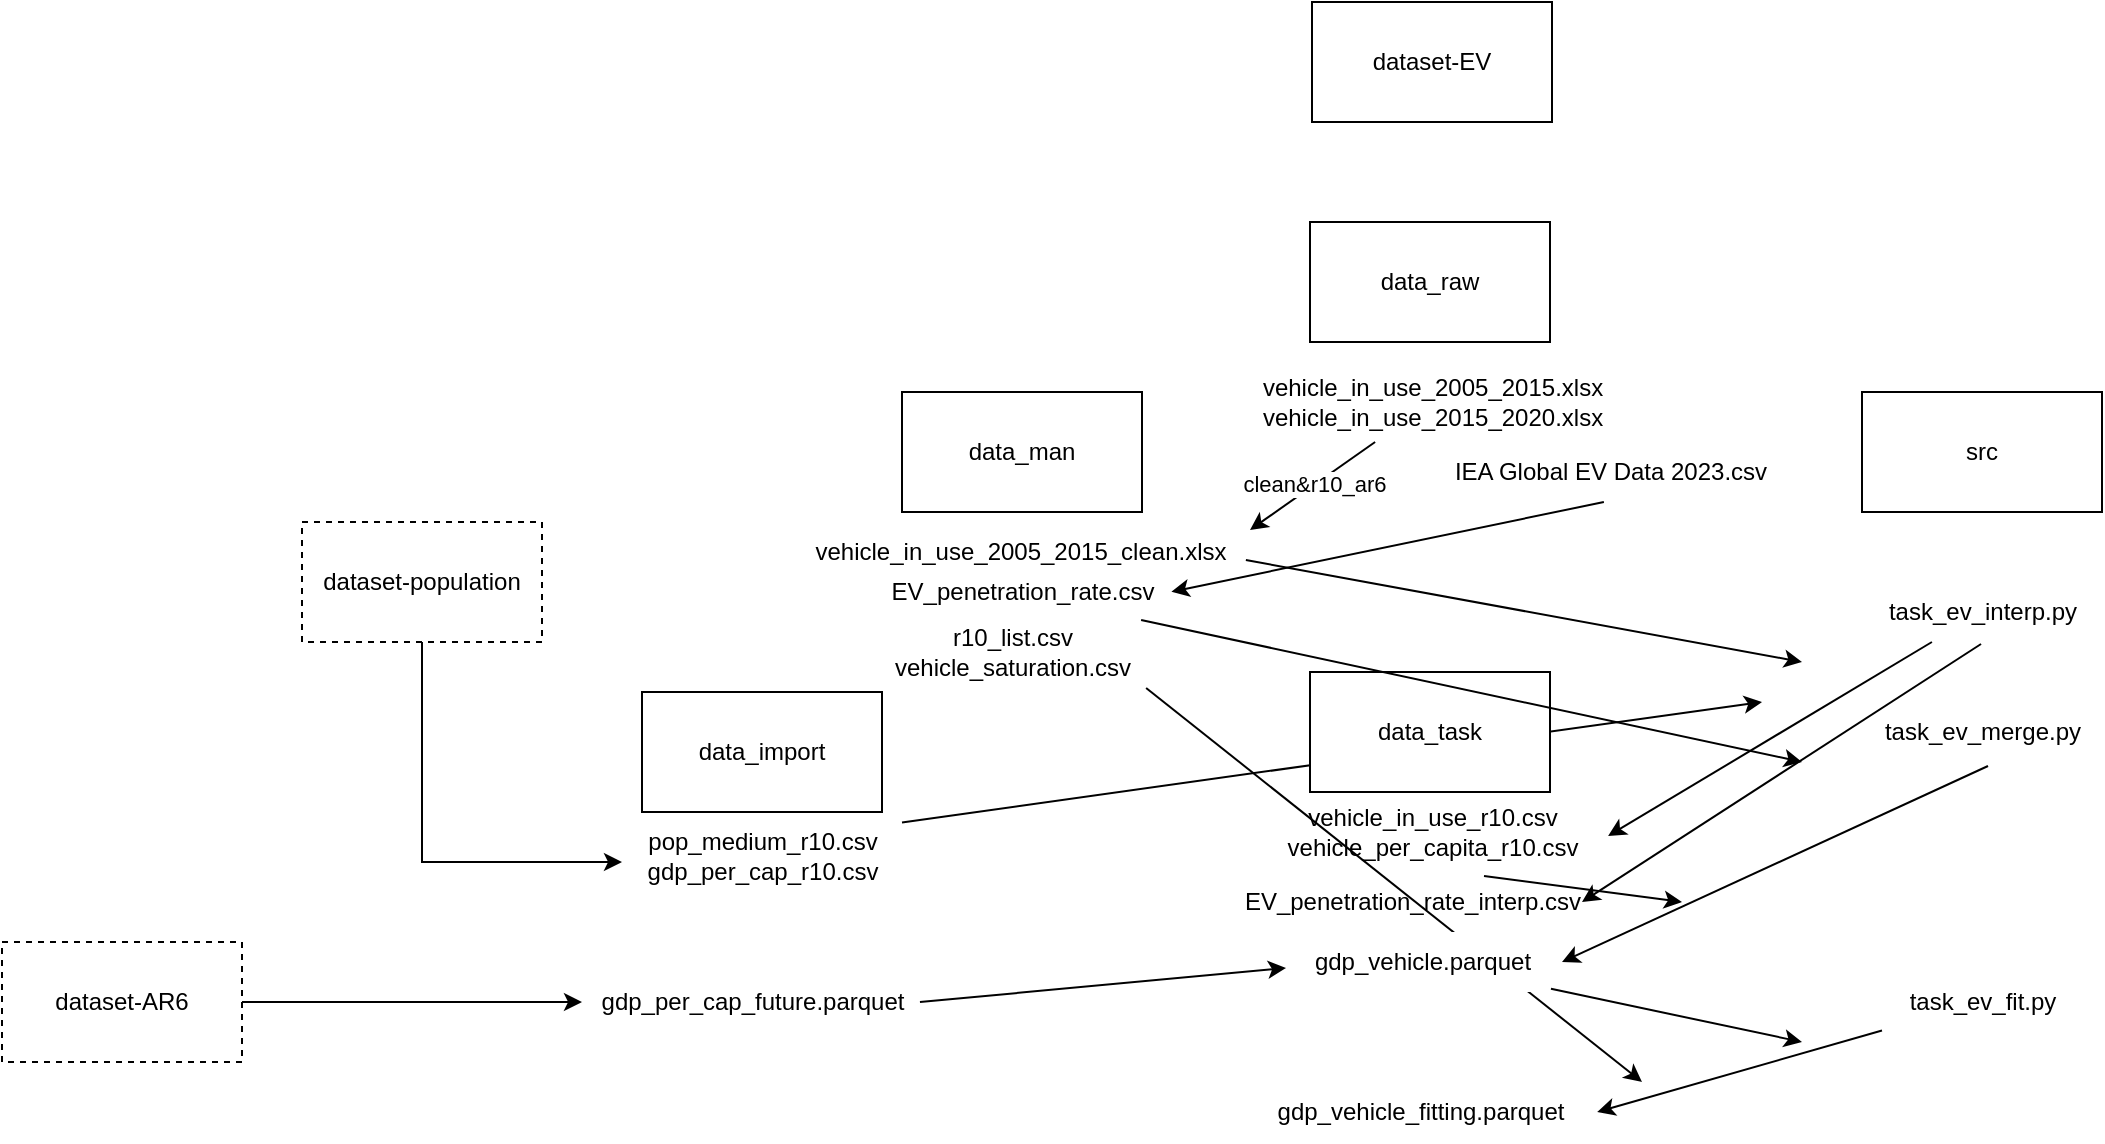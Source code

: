 <mxfile version="22.1.18" type="device">
  <diagram name="Page-1" id="Z24IuPrhDwBY0-ZQbRCA">
    <mxGraphModel dx="1229" dy="1451" grid="1" gridSize="10" guides="1" tooltips="1" connect="1" arrows="1" fold="1" page="1" pageScale="1" pageWidth="827" pageHeight="1169" math="0" shadow="0">
      <root>
        <mxCell id="0" />
        <mxCell id="1" parent="0" />
        <mxCell id="tiek8Za3D-JlFyLIjHAd-11" value="" style="endArrow=classic;html=1;rounded=0;exitX=0.979;exitY=0.949;exitDx=0;exitDy=0;exitPerimeter=0;" parent="1" source="tiek8Za3D-JlFyLIjHAd-10" edge="1">
          <mxGeometry width="50" height="50" relative="1" as="geometry">
            <mxPoint x="251.86" y="299.04" as="sourcePoint" />
            <mxPoint x="520" y="490" as="targetPoint" />
          </mxGeometry>
        </mxCell>
        <mxCell id="1w62KZlR1Oq3MYPWtMm6-3" value="" style="endArrow=classic;html=1;rounded=0;" parent="1" source="1w62KZlR1Oq3MYPWtMm6-2" edge="1">
          <mxGeometry width="50" height="50" relative="1" as="geometry">
            <mxPoint x="330" y="300" as="sourcePoint" />
            <mxPoint x="580" y="300" as="targetPoint" />
          </mxGeometry>
        </mxCell>
        <mxCell id="nlSuQ021Uz758ZtKiS2r-5" value="" style="endArrow=classic;html=1;rounded=0;exitX=0.991;exitY=0.633;exitDx=0;exitDy=0;exitPerimeter=0;" parent="1" source="-Z4zkl6qQeAbOGGAQlyC-5" edge="1">
          <mxGeometry width="50" height="50" relative="1" as="geometry">
            <mxPoint x="550" y="390" as="sourcePoint" />
            <mxPoint x="600" y="280" as="targetPoint" />
          </mxGeometry>
        </mxCell>
        <mxCell id="-Z4zkl6qQeAbOGGAQlyC-1" value="dataset-EV" style="rounded=0;whiteSpace=wrap;html=1;" parent="1" vertex="1">
          <mxGeometry x="355" y="-50" width="120" height="60" as="geometry" />
        </mxCell>
        <mxCell id="-Z4zkl6qQeAbOGGAQlyC-2" value="data_raw" style="rounded=0;whiteSpace=wrap;html=1;" parent="1" vertex="1">
          <mxGeometry x="354" y="60" width="120" height="60" as="geometry" />
        </mxCell>
        <mxCell id="-Z4zkl6qQeAbOGGAQlyC-3" value="data_task" style="rounded=0;whiteSpace=wrap;html=1;" parent="1" vertex="1">
          <mxGeometry x="354" y="285" width="120" height="60" as="geometry" />
        </mxCell>
        <mxCell id="-Z4zkl6qQeAbOGGAQlyC-4" value="data_man" style="rounded=0;whiteSpace=wrap;html=1;" parent="1" vertex="1">
          <mxGeometry x="150" y="145" width="120" height="60" as="geometry" />
        </mxCell>
        <mxCell id="-Z4zkl6qQeAbOGGAQlyC-5" value="vehicle_in_use_2005_2015_clean.xlsx" style="text;html=1;align=center;verticalAlign=middle;resizable=0;points=[];autosize=1;strokeColor=none;fillColor=none;" parent="1" vertex="1">
          <mxGeometry x="94" y="210" width="230" height="30" as="geometry" />
        </mxCell>
        <mxCell id="-Z4zkl6qQeAbOGGAQlyC-6" value="vehicle_in_use_2005_2015.xlsx&lt;br&gt;vehicle_in_use_2015_2020.xlsx" style="text;html=1;align=center;verticalAlign=middle;resizable=0;points=[];autosize=1;strokeColor=none;fillColor=none;" parent="1" vertex="1">
          <mxGeometry x="320" y="130" width="190" height="40" as="geometry" />
        </mxCell>
        <mxCell id="-Z4zkl6qQeAbOGGAQlyC-7" value="" style="endArrow=classic;html=1;rounded=0;entryX=1;entryY=0.133;entryDx=0;entryDy=0;entryPerimeter=0;" parent="1" source="-Z4zkl6qQeAbOGGAQlyC-6" target="-Z4zkl6qQeAbOGGAQlyC-5" edge="1">
          <mxGeometry width="50" height="50" relative="1" as="geometry">
            <mxPoint x="290" y="280" as="sourcePoint" />
            <mxPoint x="280" y="270" as="targetPoint" />
          </mxGeometry>
        </mxCell>
        <mxCell id="-Z4zkl6qQeAbOGGAQlyC-8" value="clean&amp;amp;r10_ar6" style="edgeLabel;html=1;align=center;verticalAlign=middle;resizable=0;points=[];" parent="-Z4zkl6qQeAbOGGAQlyC-7" vertex="1" connectable="0">
          <mxGeometry x="-0.027" y="-1" relative="1" as="geometry">
            <mxPoint as="offset" />
          </mxGeometry>
        </mxCell>
        <mxCell id="nlSuQ021Uz758ZtKiS2r-1" value="src" style="rounded=0;whiteSpace=wrap;html=1;" parent="1" vertex="1">
          <mxGeometry x="630" y="145" width="120" height="60" as="geometry" />
        </mxCell>
        <mxCell id="nlSuQ021Uz758ZtKiS2r-2" value="task_ev_interp.py" style="text;html=1;align=center;verticalAlign=middle;resizable=0;points=[];autosize=1;strokeColor=none;fillColor=none;" parent="1" vertex="1">
          <mxGeometry x="630" y="240" width="120" height="30" as="geometry" />
        </mxCell>
        <mxCell id="nlSuQ021Uz758ZtKiS2r-4" value="" style="endArrow=classic;html=1;rounded=0;entryX=1.018;entryY=0.55;entryDx=0;entryDy=0;entryPerimeter=0;" parent="1" source="nlSuQ021Uz758ZtKiS2r-2" target="nlSuQ021Uz758ZtKiS2r-6" edge="1">
          <mxGeometry width="50" height="50" relative="1" as="geometry">
            <mxPoint x="730" y="210" as="sourcePoint" />
            <mxPoint x="490" y="385" as="targetPoint" />
          </mxGeometry>
        </mxCell>
        <mxCell id="nlSuQ021Uz758ZtKiS2r-6" value="vehicle_in_use_r10.csv&lt;br&gt;vehicle_per_capita_r10.csv" style="text;html=1;align=center;verticalAlign=middle;resizable=0;points=[];autosize=1;strokeColor=none;fillColor=none;" parent="1" vertex="1">
          <mxGeometry x="330" y="345" width="170" height="40" as="geometry" />
        </mxCell>
        <mxCell id="1w62KZlR1Oq3MYPWtMm6-1" value="data_import" style="rounded=0;whiteSpace=wrap;html=1;" parent="1" vertex="1">
          <mxGeometry x="20" y="295" width="120" height="60" as="geometry" />
        </mxCell>
        <mxCell id="1w62KZlR1Oq3MYPWtMm6-2" value="pop_medium_r10.csv" style="text;html=1;align=center;verticalAlign=middle;resizable=0;points=[];autosize=1;strokeColor=none;fillColor=none;" parent="1" vertex="1">
          <mxGeometry x="10" y="355" width="140" height="30" as="geometry" />
        </mxCell>
        <mxCell id="1w62KZlR1Oq3MYPWtMm6-5" style="edgeStyle=orthogonalEdgeStyle;rounded=0;orthogonalLoop=1;jettySize=auto;html=1;exitX=0.5;exitY=1;exitDx=0;exitDy=0;" parent="1" source="1w62KZlR1Oq3MYPWtMm6-4" target="1w62KZlR1Oq3MYPWtMm6-2" edge="1">
          <mxGeometry relative="1" as="geometry">
            <Array as="points">
              <mxPoint x="-90" y="380" />
            </Array>
          </mxGeometry>
        </mxCell>
        <mxCell id="1w62KZlR1Oq3MYPWtMm6-4" value="dataset-population" style="rounded=0;whiteSpace=wrap;html=1;dashed=1;" parent="1" vertex="1">
          <mxGeometry x="-150" y="210" width="120" height="60" as="geometry" />
        </mxCell>
        <mxCell id="1w62KZlR1Oq3MYPWtMm6-6" value="gdp_per_cap_r10.csv" style="text;html=1;align=center;verticalAlign=middle;resizable=0;points=[];autosize=1;strokeColor=none;fillColor=none;" parent="1" vertex="1">
          <mxGeometry x="10" y="370" width="140" height="30" as="geometry" />
        </mxCell>
        <mxCell id="MhJfrSOFL63xfzxJtakg-4" style="edgeStyle=orthogonalEdgeStyle;rounded=0;orthogonalLoop=1;jettySize=auto;html=1;exitX=1;exitY=0.5;exitDx=0;exitDy=0;" parent="1" source="MhJfrSOFL63xfzxJtakg-1" target="MhJfrSOFL63xfzxJtakg-2" edge="1">
          <mxGeometry relative="1" as="geometry" />
        </mxCell>
        <mxCell id="MhJfrSOFL63xfzxJtakg-1" value="dataset-AR6" style="rounded=0;whiteSpace=wrap;html=1;dashed=1;" parent="1" vertex="1">
          <mxGeometry x="-300" y="420" width="120" height="60" as="geometry" />
        </mxCell>
        <mxCell id="MhJfrSOFL63xfzxJtakg-2" value="gdp_per_cap_future.parquet" style="text;html=1;align=center;verticalAlign=middle;resizable=0;points=[];autosize=1;strokeColor=none;fillColor=none;" parent="1" vertex="1">
          <mxGeometry x="-10" y="435" width="170" height="30" as="geometry" />
        </mxCell>
        <mxCell id="2" value="task_ev_merge.py" style="text;html=1;align=center;verticalAlign=middle;resizable=0;points=[];autosize=1;strokeColor=none;fillColor=none;" parent="1" vertex="1">
          <mxGeometry x="630" y="300" width="120" height="30" as="geometry" />
        </mxCell>
        <mxCell id="3" value="" style="endArrow=classic;html=1;rounded=0;exitX=0.994;exitY=0.5;exitDx=0;exitDy=0;exitPerimeter=0;entryX=-0.023;entryY=0.6;entryDx=0;entryDy=0;entryPerimeter=0;" parent="1" source="MhJfrSOFL63xfzxJtakg-2" target="5" edge="1">
          <mxGeometry width="50" height="50" relative="1" as="geometry">
            <mxPoint x="160" y="370.2" as="sourcePoint" />
            <mxPoint x="360" y="440" as="targetPoint" />
          </mxGeometry>
        </mxCell>
        <mxCell id="4" value="" style="endArrow=classic;html=1;rounded=0;exitX=0.525;exitY=1.067;exitDx=0;exitDy=0;exitPerimeter=0;" parent="1" source="2" edge="1">
          <mxGeometry width="50" height="50" relative="1" as="geometry">
            <mxPoint x="168.98" y="460" as="sourcePoint" />
            <mxPoint x="480" y="430" as="targetPoint" />
          </mxGeometry>
        </mxCell>
        <mxCell id="5" value="gdp_vehicle.parquet" style="text;html=1;align=center;verticalAlign=middle;resizable=0;points=[];autosize=1;fillColor=default;" parent="1" vertex="1">
          <mxGeometry x="345" y="415" width="130" height="30" as="geometry" />
        </mxCell>
        <mxCell id="6" value="" style="endArrow=classic;html=1;rounded=0;exitX=0.653;exitY=1.05;exitDx=0;exitDy=0;exitPerimeter=0;" parent="1" source="nlSuQ021Uz758ZtKiS2r-6" edge="1">
          <mxGeometry width="50" height="50" relative="1" as="geometry">
            <mxPoint x="168.98" y="460" as="sourcePoint" />
            <mxPoint x="540" y="400" as="targetPoint" />
          </mxGeometry>
        </mxCell>
        <mxCell id="tiek8Za3D-JlFyLIjHAd-6" value="task_ev_fit.py" style="text;html=1;align=center;verticalAlign=middle;resizable=0;points=[];autosize=1;strokeColor=none;fillColor=none;" parent="1" vertex="1">
          <mxGeometry x="640" y="435" width="100" height="30" as="geometry" />
        </mxCell>
        <mxCell id="tiek8Za3D-JlFyLIjHAd-7" value="gdp_vehicle_fitting.parquet" style="text;html=1;align=center;verticalAlign=middle;resizable=0;points=[];autosize=1;strokeColor=none;fillColor=none;" parent="1" vertex="1">
          <mxGeometry x="324" y="490" width="170" height="30" as="geometry" />
        </mxCell>
        <mxCell id="tiek8Za3D-JlFyLIjHAd-8" value="" style="endArrow=classic;html=1;rounded=0;entryX=1.021;entryY=0.5;entryDx=0;entryDy=0;entryPerimeter=0;" parent="1" source="tiek8Za3D-JlFyLIjHAd-6" target="tiek8Za3D-JlFyLIjHAd-7" edge="1">
          <mxGeometry width="50" height="50" relative="1" as="geometry">
            <mxPoint x="703" y="342" as="sourcePoint" />
            <mxPoint x="490" y="440" as="targetPoint" />
          </mxGeometry>
        </mxCell>
        <mxCell id="tiek8Za3D-JlFyLIjHAd-9" value="" style="endArrow=classic;html=1;rounded=0;exitX=0.996;exitY=0.946;exitDx=0;exitDy=0;exitPerimeter=0;" parent="1" source="5" edge="1">
          <mxGeometry width="50" height="50" relative="1" as="geometry">
            <mxPoint x="650" y="474" as="sourcePoint" />
            <mxPoint x="600" y="470" as="targetPoint" />
          </mxGeometry>
        </mxCell>
        <mxCell id="tiek8Za3D-JlFyLIjHAd-10" value="r10_list.csv&lt;br&gt;vehicle_saturation.csv" style="text;html=1;align=center;verticalAlign=middle;resizable=0;points=[];autosize=1;strokeColor=none;fillColor=none;" parent="1" vertex="1">
          <mxGeometry x="135" y="255" width="140" height="40" as="geometry" />
        </mxCell>
        <mxCell id="xbtZZn2FhjRSgY0GdMx2-6" value="EV_penetration_rate.csv" style="text;html=1;align=center;verticalAlign=middle;resizable=0;points=[];autosize=1;strokeColor=none;fillColor=none;" parent="1" vertex="1">
          <mxGeometry x="135" y="230" width="150" height="30" as="geometry" />
        </mxCell>
        <mxCell id="xbtZZn2FhjRSgY0GdMx2-7" value="IEA Global EV Data 2023.csv" style="text;html=1;align=center;verticalAlign=middle;resizable=0;points=[];autosize=1;strokeColor=none;fillColor=none;" parent="1" vertex="1">
          <mxGeometry x="414" y="170" width="180" height="30" as="geometry" />
        </mxCell>
        <mxCell id="xbtZZn2FhjRSgY0GdMx2-8" value="" style="endArrow=classic;html=1;rounded=0;exitX=0.483;exitY=1;exitDx=0;exitDy=0;exitPerimeter=0;entryX=0.998;entryY=0.497;entryDx=0;entryDy=0;entryPerimeter=0;" parent="1" source="xbtZZn2FhjRSgY0GdMx2-7" target="xbtZZn2FhjRSgY0GdMx2-6" edge="1">
          <mxGeometry width="50" height="50" relative="1" as="geometry">
            <mxPoint x="332" y="239" as="sourcePoint" />
            <mxPoint x="610" y="290" as="targetPoint" />
          </mxGeometry>
        </mxCell>
        <mxCell id="pfzEh4_naNPXCD5BkDMQ-6" value="EV_penetration_rate_interp.csv" style="text;html=1;align=center;verticalAlign=middle;resizable=0;points=[];autosize=1;strokeColor=none;fillColor=none;" vertex="1" parent="1">
          <mxGeometry x="310" y="385" width="190" height="30" as="geometry" />
        </mxCell>
        <mxCell id="pfzEh4_naNPXCD5BkDMQ-7" value="" style="endArrow=classic;html=1;rounded=0;exitX=0.897;exitY=0.967;exitDx=0;exitDy=0;exitPerimeter=0;" edge="1" parent="1" source="xbtZZn2FhjRSgY0GdMx2-6">
          <mxGeometry width="50" height="50" relative="1" as="geometry">
            <mxPoint x="190" y="420" as="sourcePoint" />
            <mxPoint x="600" y="330" as="targetPoint" />
          </mxGeometry>
        </mxCell>
        <mxCell id="pfzEh4_naNPXCD5BkDMQ-8" value="" style="endArrow=classic;html=1;rounded=0;exitX=0.496;exitY=1.033;exitDx=0;exitDy=0;exitPerimeter=0;" edge="1" parent="1" source="nlSuQ021Uz758ZtKiS2r-2">
          <mxGeometry width="50" height="50" relative="1" as="geometry">
            <mxPoint x="675" y="280" as="sourcePoint" />
            <mxPoint x="490" y="400" as="targetPoint" />
          </mxGeometry>
        </mxCell>
      </root>
    </mxGraphModel>
  </diagram>
</mxfile>
